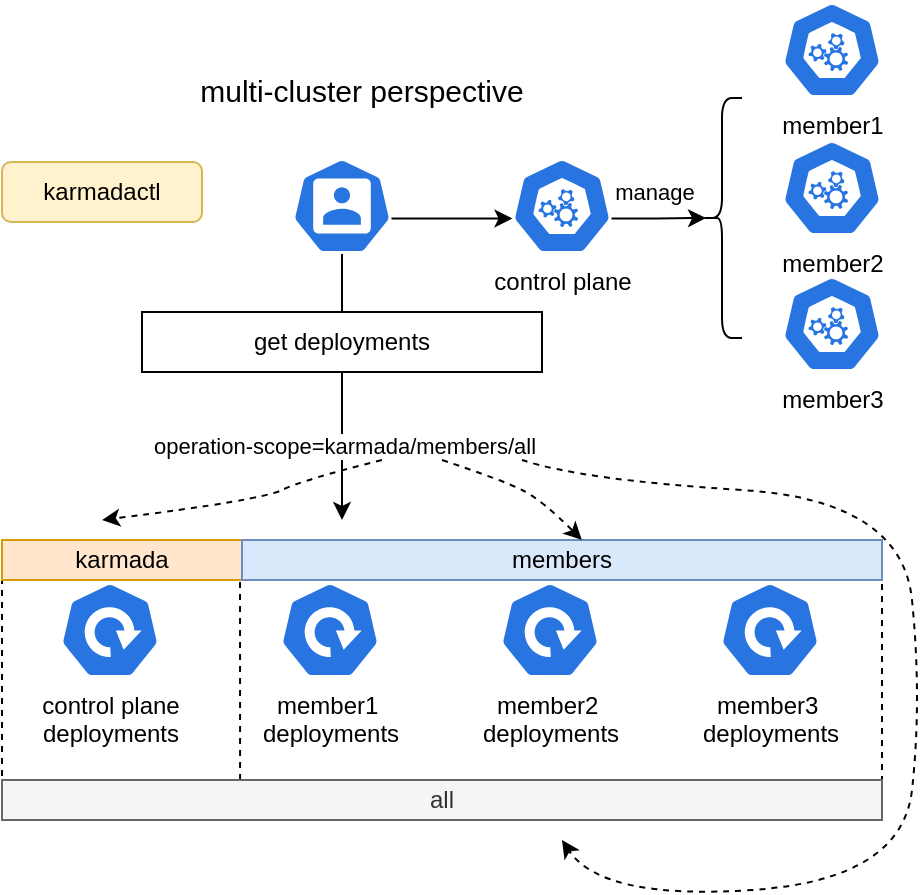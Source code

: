 <mxfile version="25.0.3">
  <diagram name="第 1 页 的副本" id="IOBNxeSoZgeBU6ZEwcYh">
    <mxGraphModel dx="1050" dy="562" grid="1" gridSize="10" guides="1" tooltips="1" connect="1" arrows="1" fold="1" page="1" pageScale="1" pageWidth="827" pageHeight="1169" math="0" shadow="0">
      <root>
        <mxCell id="X-ymyclT9027GlUARyaM-0" />
        <mxCell id="X-ymyclT9027GlUARyaM-1" parent="X-ymyclT9027GlUARyaM-0" />
        <mxCell id="X-ymyclT9027GlUARyaM-21" value="karmadactl" style="rounded=1;whiteSpace=wrap;html=1;fillColor=#fff2cc;strokeColor=#d6b656;" parent="X-ymyclT9027GlUARyaM-1" vertex="1">
          <mxGeometry x="160" y="321" width="100" height="30" as="geometry" />
        </mxCell>
        <mxCell id="DcSIkLsTBMDkUyTbg4fx-28" style="edgeStyle=orthogonalEdgeStyle;rounded=0;orthogonalLoop=1;jettySize=auto;html=1;exitX=0.5;exitY=1;exitDx=0;exitDy=0;exitPerimeter=0;" parent="X-ymyclT9027GlUARyaM-1" source="X-ymyclT9027GlUARyaM-22" edge="1">
          <mxGeometry relative="1" as="geometry">
            <mxPoint x="330" y="500" as="targetPoint" />
          </mxGeometry>
        </mxCell>
        <mxCell id="DcSIkLsTBMDkUyTbg4fx-29" value="operation-scope=karmada/members/all" style="edgeLabel;html=1;align=center;verticalAlign=middle;resizable=0;points=[];" parent="DcSIkLsTBMDkUyTbg4fx-28" connectable="0" vertex="1">
          <mxGeometry x="0.446" relative="1" as="geometry">
            <mxPoint as="offset" />
          </mxGeometry>
        </mxCell>
        <mxCell id="X-ymyclT9027GlUARyaM-22" value="" style="aspect=fixed;sketch=0;html=1;dashed=0;whitespace=wrap;verticalLabelPosition=bottom;verticalAlign=top;fillColor=#2875E2;strokeColor=#ffffff;points=[[0.005,0.63,0],[0.1,0.2,0],[0.9,0.2,0],[0.5,0,0],[0.995,0.63,0],[0.72,0.99,0],[0.5,1,0],[0.28,0.99,0]];shape=mxgraph.kubernetes.icon2;prIcon=user" parent="X-ymyclT9027GlUARyaM-1" vertex="1">
          <mxGeometry x="305" y="319" width="50" height="48" as="geometry" />
        </mxCell>
        <mxCell id="DcSIkLsTBMDkUyTbg4fx-11" value="" style="rounded=0;whiteSpace=wrap;html=1;dashed=1;" parent="X-ymyclT9027GlUARyaM-1" vertex="1">
          <mxGeometry x="160" y="510" width="440" height="120" as="geometry" />
        </mxCell>
        <mxCell id="DcSIkLsTBMDkUyTbg4fx-12" value="control plane&lt;div&gt;deployments&lt;/div&gt;" style="aspect=fixed;sketch=0;html=1;dashed=0;whitespace=wrap;verticalLabelPosition=bottom;verticalAlign=top;fillColor=#2875E2;strokeColor=#ffffff;points=[[0.005,0.63,0],[0.1,0.2,0],[0.9,0.2,0],[0.5,0,0],[0.995,0.63,0],[0.72,0.99,0],[0.5,1,0],[0.28,0.99,0]];shape=mxgraph.kubernetes.icon2;prIcon=deploy" parent="X-ymyclT9027GlUARyaM-1" vertex="1">
          <mxGeometry x="189" y="531" width="50" height="48" as="geometry" />
        </mxCell>
        <mxCell id="DcSIkLsTBMDkUyTbg4fx-13" value="member1&amp;nbsp;&lt;div&gt;deployments&lt;/div&gt;" style="aspect=fixed;sketch=0;html=1;dashed=0;whitespace=wrap;verticalLabelPosition=bottom;verticalAlign=top;fillColor=#2875E2;strokeColor=#ffffff;points=[[0.005,0.63,0],[0.1,0.2,0],[0.9,0.2,0],[0.5,0,0],[0.995,0.63,0],[0.72,0.99,0],[0.5,1,0],[0.28,0.99,0]];shape=mxgraph.kubernetes.icon2;prIcon=deploy" parent="X-ymyclT9027GlUARyaM-1" vertex="1">
          <mxGeometry x="299" y="531" width="50" height="48" as="geometry" />
        </mxCell>
        <mxCell id="DcSIkLsTBMDkUyTbg4fx-14" value="member2&amp;nbsp;&lt;div&gt;deployments&lt;/div&gt;" style="aspect=fixed;sketch=0;html=1;dashed=0;whitespace=wrap;verticalLabelPosition=bottom;verticalAlign=top;fillColor=#2875E2;strokeColor=#ffffff;points=[[0.005,0.63,0],[0.1,0.2,0],[0.9,0.2,0],[0.5,0,0],[0.995,0.63,0],[0.72,0.99,0],[0.5,1,0],[0.28,0.99,0]];shape=mxgraph.kubernetes.icon2;prIcon=deploy" parent="X-ymyclT9027GlUARyaM-1" vertex="1">
          <mxGeometry x="409" y="531" width="50" height="48" as="geometry" />
        </mxCell>
        <mxCell id="DcSIkLsTBMDkUyTbg4fx-15" value="member3&amp;nbsp;&lt;div&gt;deployments&lt;/div&gt;" style="aspect=fixed;sketch=0;html=1;dashed=0;whitespace=wrap;verticalLabelPosition=bottom;verticalAlign=top;fillColor=#2875E2;strokeColor=#ffffff;points=[[0.005,0.63,0],[0.1,0.2,0],[0.9,0.2,0],[0.5,0,0],[0.995,0.63,0],[0.72,0.99,0],[0.5,1,0],[0.28,0.99,0]];shape=mxgraph.kubernetes.icon2;prIcon=deploy" parent="X-ymyclT9027GlUARyaM-1" vertex="1">
          <mxGeometry x="519" y="531" width="50" height="48" as="geometry" />
        </mxCell>
        <mxCell id="DcSIkLsTBMDkUyTbg4fx-17" value="" style="endArrow=none;html=1;rounded=0;exitX=0.29;exitY=1.039;exitDx=0;exitDy=0;exitPerimeter=0;dashed=1;" parent="X-ymyclT9027GlUARyaM-1" edge="1">
          <mxGeometry width="50" height="50" relative="1" as="geometry">
            <mxPoint x="279.05" y="630.005" as="sourcePoint" />
            <mxPoint x="279" y="510" as="targetPoint" />
          </mxGeometry>
        </mxCell>
        <mxCell id="DcSIkLsTBMDkUyTbg4fx-10" value="get deployments" style="rounded=0;whiteSpace=wrap;html=1;" parent="X-ymyclT9027GlUARyaM-1" vertex="1">
          <mxGeometry x="230" y="396" width="200" height="30" as="geometry" />
        </mxCell>
        <mxCell id="DcSIkLsTBMDkUyTbg4fx-25" value="karmada" style="text;html=1;align=center;verticalAlign=middle;whiteSpace=wrap;rounded=0;fillColor=#ffe6cc;strokeColor=#d79b00;" parent="X-ymyclT9027GlUARyaM-1" vertex="1">
          <mxGeometry x="160" y="510" width="120" height="20" as="geometry" />
        </mxCell>
        <mxCell id="DcSIkLsTBMDkUyTbg4fx-26" value="members" style="text;html=1;align=center;verticalAlign=middle;whiteSpace=wrap;rounded=0;fillColor=#dae8fc;strokeColor=#6c8ebf;" parent="X-ymyclT9027GlUARyaM-1" vertex="1">
          <mxGeometry x="280" y="510" width="320" height="20" as="geometry" />
        </mxCell>
        <mxCell id="DcSIkLsTBMDkUyTbg4fx-27" value="all" style="text;html=1;align=center;verticalAlign=middle;whiteSpace=wrap;rounded=0;fillColor=#f5f5f5;strokeColor=#666666;fontColor=#333333;" parent="X-ymyclT9027GlUARyaM-1" vertex="1">
          <mxGeometry x="160" y="630" width="440" height="20" as="geometry" />
        </mxCell>
        <mxCell id="dCqNZkoXZpaW4p_NZywB-1" value="" style="curved=1;endArrow=classic;html=1;rounded=0;entryX=0.531;entryY=0;entryDx=0;entryDy=0;entryPerimeter=0;dashed=1;" parent="X-ymyclT9027GlUARyaM-1" target="DcSIkLsTBMDkUyTbg4fx-26" edge="1">
          <mxGeometry width="50" height="50" relative="1" as="geometry">
            <mxPoint x="380" y="470" as="sourcePoint" />
            <mxPoint x="110" y="440" as="targetPoint" />
            <Array as="points">
              <mxPoint x="410" y="480" />
              <mxPoint x="430" y="490" />
            </Array>
          </mxGeometry>
        </mxCell>
        <mxCell id="dCqNZkoXZpaW4p_NZywB-8" value="" style="curved=1;endArrow=classic;html=1;rounded=0;dashed=1;" parent="X-ymyclT9027GlUARyaM-1" edge="1">
          <mxGeometry width="50" height="50" relative="1" as="geometry">
            <mxPoint x="420" y="470" as="sourcePoint" />
            <mxPoint x="440" y="660" as="targetPoint" />
            <Array as="points">
              <mxPoint x="450" y="480" />
              <mxPoint x="610" y="490" />
              <mxPoint x="620" y="590" />
              <mxPoint x="610" y="680" />
              <mxPoint x="460" y="690" />
            </Array>
          </mxGeometry>
        </mxCell>
        <mxCell id="dCqNZkoXZpaW4p_NZywB-9" value="" style="curved=1;endArrow=classic;html=1;rounded=0;dashed=1;" parent="X-ymyclT9027GlUARyaM-1" edge="1">
          <mxGeometry width="50" height="50" relative="1" as="geometry">
            <mxPoint x="350" y="470" as="sourcePoint" />
            <mxPoint x="210" y="500" as="targetPoint" />
            <Array as="points">
              <mxPoint x="310" y="480" />
              <mxPoint x="290" y="490" />
            </Array>
          </mxGeometry>
        </mxCell>
        <mxCell id="S63DA5QvvU1eanNb_bdT-0" value="control plane" style="aspect=fixed;sketch=0;html=1;dashed=0;whitespace=wrap;verticalLabelPosition=bottom;verticalAlign=top;fillColor=#2875E2;strokeColor=#ffffff;points=[[0.005,0.63,0],[0.1,0.2,0],[0.9,0.2,0],[0.5,0,0],[0.995,0.63,0],[0.72,0.99,0],[0.5,1,0],[0.28,0.99,0]];shape=mxgraph.kubernetes.icon2;prIcon=c_c_m" parent="X-ymyclT9027GlUARyaM-1" vertex="1">
          <mxGeometry x="415" y="319" width="50" height="48" as="geometry" />
        </mxCell>
        <mxCell id="S63DA5QvvU1eanNb_bdT-1" value="member1" style="aspect=fixed;sketch=0;html=1;dashed=0;whitespace=wrap;verticalLabelPosition=bottom;verticalAlign=top;fillColor=#2875E2;strokeColor=#ffffff;points=[[0.005,0.63,0],[0.1,0.2,0],[0.9,0.2,0],[0.5,0,0],[0.995,0.63,0],[0.72,0.99,0],[0.5,1,0],[0.28,0.99,0]];shape=mxgraph.kubernetes.icon2;prIcon=c_c_m" parent="X-ymyclT9027GlUARyaM-1" vertex="1">
          <mxGeometry x="550" y="241" width="50" height="48" as="geometry" />
        </mxCell>
        <mxCell id="S63DA5QvvU1eanNb_bdT-2" value="member2" style="aspect=fixed;sketch=0;html=1;dashed=0;whitespace=wrap;verticalLabelPosition=bottom;verticalAlign=top;fillColor=#2875E2;strokeColor=#ffffff;points=[[0.005,0.63,0],[0.1,0.2,0],[0.9,0.2,0],[0.5,0,0],[0.995,0.63,0],[0.72,0.99,0],[0.5,1,0],[0.28,0.99,0]];shape=mxgraph.kubernetes.icon2;prIcon=c_c_m" parent="X-ymyclT9027GlUARyaM-1" vertex="1">
          <mxGeometry x="550" y="310" width="50" height="48" as="geometry" />
        </mxCell>
        <mxCell id="S63DA5QvvU1eanNb_bdT-3" value="member3" style="aspect=fixed;sketch=0;html=1;dashed=0;whitespace=wrap;verticalLabelPosition=bottom;verticalAlign=top;fillColor=#2875E2;strokeColor=#ffffff;points=[[0.005,0.63,0],[0.1,0.2,0],[0.9,0.2,0],[0.5,0,0],[0.995,0.63,0],[0.72,0.99,0],[0.5,1,0],[0.28,0.99,0]];shape=mxgraph.kubernetes.icon2;prIcon=c_c_m" parent="X-ymyclT9027GlUARyaM-1" vertex="1">
          <mxGeometry x="550" y="378" width="50" height="48" as="geometry" />
        </mxCell>
        <mxCell id="S63DA5QvvU1eanNb_bdT-4" style="edgeStyle=orthogonalEdgeStyle;rounded=0;orthogonalLoop=1;jettySize=auto;html=1;exitX=0.995;exitY=0.63;exitDx=0;exitDy=0;exitPerimeter=0;entryX=0.005;entryY=0.63;entryDx=0;entryDy=0;entryPerimeter=0;" parent="X-ymyclT9027GlUARyaM-1" source="X-ymyclT9027GlUARyaM-22" target="S63DA5QvvU1eanNb_bdT-0" edge="1">
          <mxGeometry relative="1" as="geometry" />
        </mxCell>
        <mxCell id="S63DA5QvvU1eanNb_bdT-6" value="" style="shape=curlyBracket;whiteSpace=wrap;html=1;rounded=1;labelPosition=left;verticalLabelPosition=middle;align=right;verticalAlign=middle;size=0.5;" parent="X-ymyclT9027GlUARyaM-1" vertex="1">
          <mxGeometry x="510" y="289" width="20" height="120" as="geometry" />
        </mxCell>
        <mxCell id="S63DA5QvvU1eanNb_bdT-11" style="edgeStyle=orthogonalEdgeStyle;rounded=0;orthogonalLoop=1;jettySize=auto;html=1;exitX=0.995;exitY=0.63;exitDx=0;exitDy=0;exitPerimeter=0;entryX=0.1;entryY=0.5;entryDx=0;entryDy=0;entryPerimeter=0;" parent="X-ymyclT9027GlUARyaM-1" source="S63DA5QvvU1eanNb_bdT-0" target="S63DA5QvvU1eanNb_bdT-6" edge="1">
          <mxGeometry relative="1" as="geometry" />
        </mxCell>
        <mxCell id="S63DA5QvvU1eanNb_bdT-12" value="manage" style="edgeLabel;html=1;align=center;verticalAlign=middle;resizable=0;points=[];" parent="S63DA5QvvU1eanNb_bdT-11" connectable="0" vertex="1">
          <mxGeometry x="-0.081" y="-1" relative="1" as="geometry">
            <mxPoint x="-1" y="-14" as="offset" />
          </mxGeometry>
        </mxCell>
        <mxCell id="S63DA5QvvU1eanNb_bdT-13" value="&lt;font style=&quot;font-size: 15px;&quot;&gt;multi-cluster perspective&lt;/font&gt;" style="text;html=1;align=center;verticalAlign=middle;whiteSpace=wrap;rounded=0;" parent="X-ymyclT9027GlUARyaM-1" vertex="1">
          <mxGeometry x="250" y="270" width="180" height="30" as="geometry" />
        </mxCell>
      </root>
    </mxGraphModel>
  </diagram>
</mxfile>
